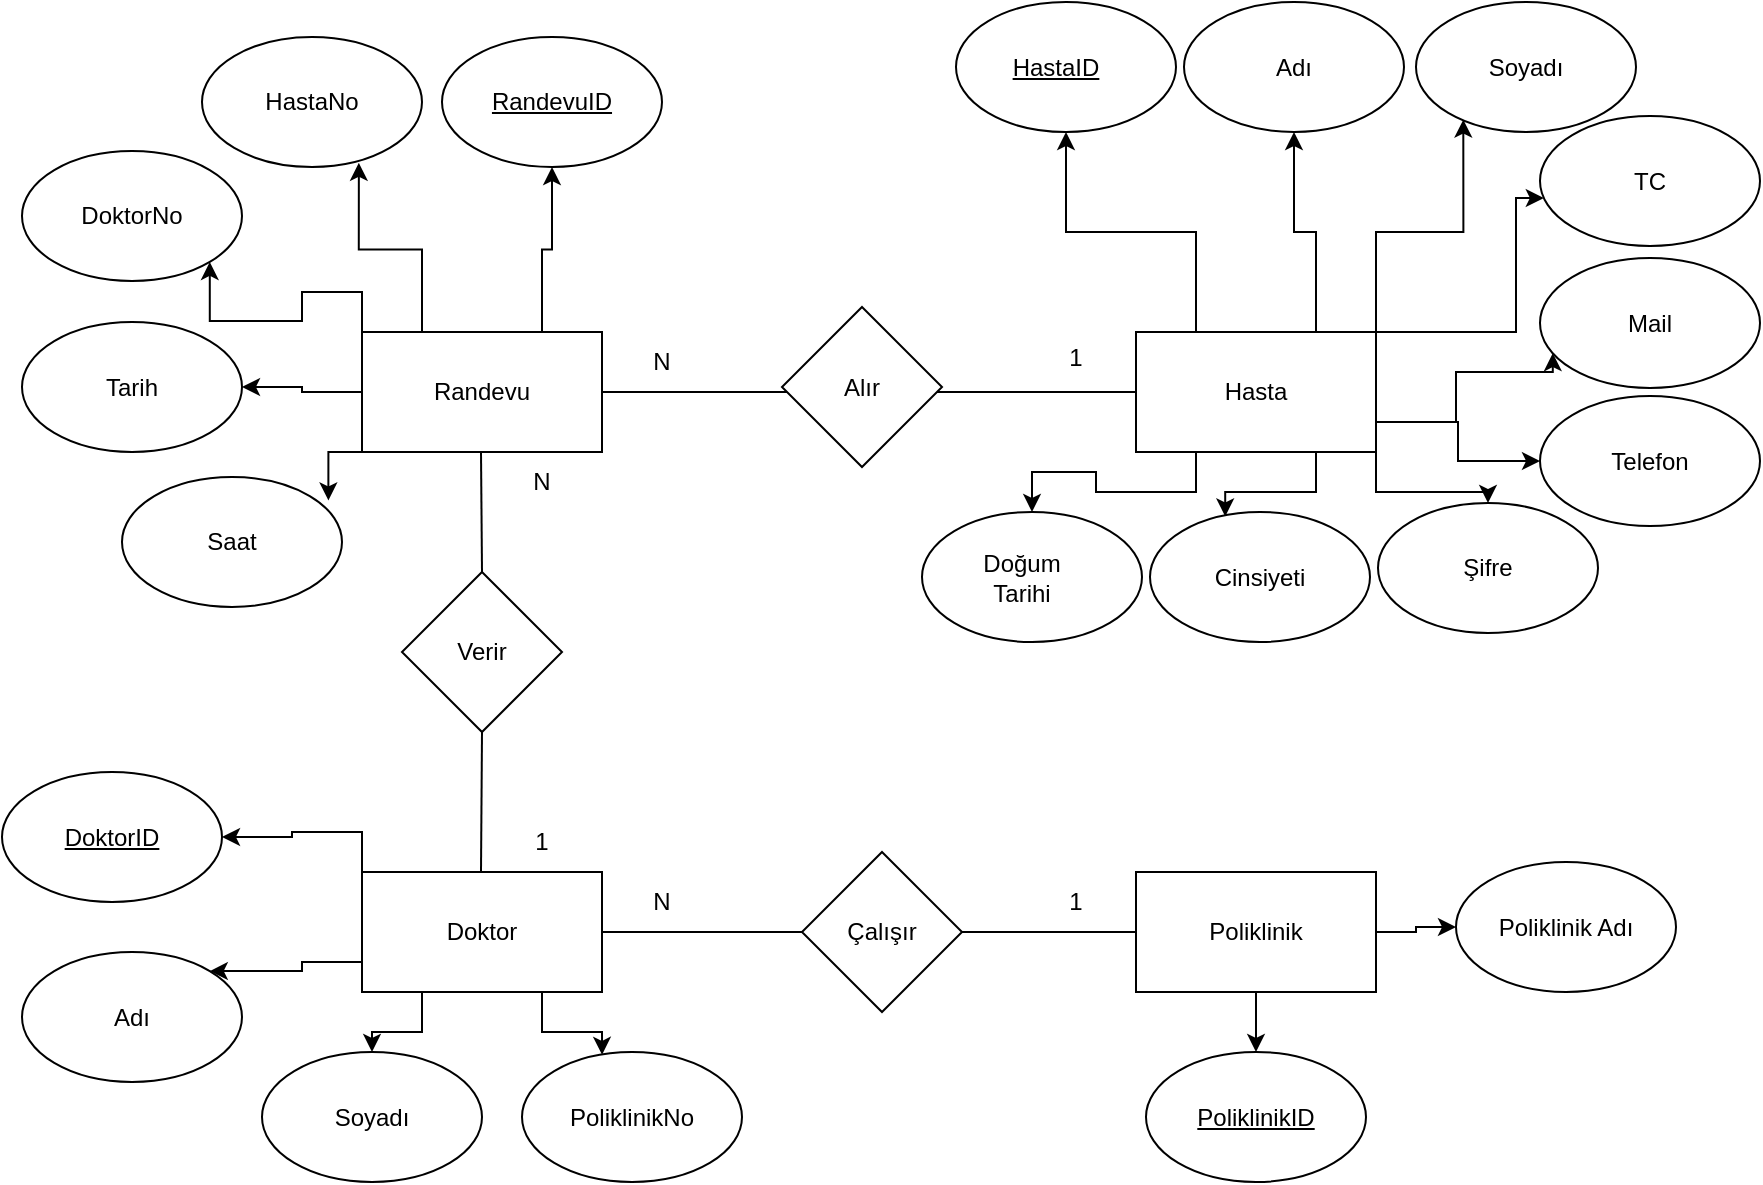 <mxfile version="21.3.8" type="device">
  <diagram id="R2lEEEUBdFMjLlhIrx00" name="Page-1">
    <mxGraphModel dx="1900" dy="1681" grid="1" gridSize="10" guides="1" tooltips="1" connect="1" arrows="1" fold="1" page="1" pageScale="1" pageWidth="850" pageHeight="1100" math="0" shadow="0" extFonts="Permanent Marker^https://fonts.googleapis.com/css?family=Permanent+Marker">
      <root>
        <mxCell id="0" />
        <mxCell id="1" parent="0" />
        <mxCell id="nm9Y7-KqH_ktyWoFINpY-71" style="edgeStyle=orthogonalEdgeStyle;rounded=0;orthogonalLoop=1;jettySize=auto;html=1;exitX=0.75;exitY=0;exitDx=0;exitDy=0;" edge="1" parent="1" source="nm9Y7-KqH_ktyWoFINpY-1" target="nm9Y7-KqH_ktyWoFINpY-66">
          <mxGeometry relative="1" as="geometry" />
        </mxCell>
        <mxCell id="nm9Y7-KqH_ktyWoFINpY-72" style="edgeStyle=orthogonalEdgeStyle;rounded=0;orthogonalLoop=1;jettySize=auto;html=1;exitX=0.25;exitY=0;exitDx=0;exitDy=0;entryX=0.713;entryY=0.968;entryDx=0;entryDy=0;entryPerimeter=0;" edge="1" parent="1" source="nm9Y7-KqH_ktyWoFINpY-1" target="nm9Y7-KqH_ktyWoFINpY-67">
          <mxGeometry relative="1" as="geometry" />
        </mxCell>
        <mxCell id="nm9Y7-KqH_ktyWoFINpY-73" style="edgeStyle=orthogonalEdgeStyle;rounded=0;orthogonalLoop=1;jettySize=auto;html=1;exitX=0;exitY=0;exitDx=0;exitDy=0;entryX=1;entryY=1;entryDx=0;entryDy=0;" edge="1" parent="1" source="nm9Y7-KqH_ktyWoFINpY-1" target="nm9Y7-KqH_ktyWoFINpY-68">
          <mxGeometry relative="1" as="geometry" />
        </mxCell>
        <mxCell id="nm9Y7-KqH_ktyWoFINpY-74" style="edgeStyle=orthogonalEdgeStyle;rounded=0;orthogonalLoop=1;jettySize=auto;html=1;exitX=0;exitY=0.5;exitDx=0;exitDy=0;entryX=1;entryY=0.5;entryDx=0;entryDy=0;" edge="1" parent="1" source="nm9Y7-KqH_ktyWoFINpY-1" target="nm9Y7-KqH_ktyWoFINpY-69">
          <mxGeometry relative="1" as="geometry" />
        </mxCell>
        <mxCell id="nm9Y7-KqH_ktyWoFINpY-75" style="edgeStyle=orthogonalEdgeStyle;rounded=0;orthogonalLoop=1;jettySize=auto;html=1;exitX=0;exitY=1;exitDx=0;exitDy=0;entryX=0.938;entryY=0.18;entryDx=0;entryDy=0;entryPerimeter=0;" edge="1" parent="1" source="nm9Y7-KqH_ktyWoFINpY-1" target="nm9Y7-KqH_ktyWoFINpY-70">
          <mxGeometry relative="1" as="geometry" />
        </mxCell>
        <mxCell id="nm9Y7-KqH_ktyWoFINpY-1" value="" style="rounded=0;whiteSpace=wrap;html=1;" vertex="1" parent="1">
          <mxGeometry x="120" y="100" width="120" height="60" as="geometry" />
        </mxCell>
        <mxCell id="nm9Y7-KqH_ktyWoFINpY-38" style="edgeStyle=orthogonalEdgeStyle;rounded=0;orthogonalLoop=1;jettySize=auto;html=1;exitX=0.25;exitY=0;exitDx=0;exitDy=0;entryX=0.5;entryY=1;entryDx=0;entryDy=0;" edge="1" parent="1" source="nm9Y7-KqH_ktyWoFINpY-2" target="nm9Y7-KqH_ktyWoFINpY-35">
          <mxGeometry relative="1" as="geometry" />
        </mxCell>
        <mxCell id="nm9Y7-KqH_ktyWoFINpY-39" style="edgeStyle=orthogonalEdgeStyle;rounded=0;orthogonalLoop=1;jettySize=auto;html=1;exitX=0.75;exitY=0;exitDx=0;exitDy=0;entryX=0.5;entryY=1;entryDx=0;entryDy=0;" edge="1" parent="1" source="nm9Y7-KqH_ktyWoFINpY-2" target="nm9Y7-KqH_ktyWoFINpY-33">
          <mxGeometry relative="1" as="geometry" />
        </mxCell>
        <mxCell id="nm9Y7-KqH_ktyWoFINpY-41" style="edgeStyle=orthogonalEdgeStyle;rounded=0;orthogonalLoop=1;jettySize=auto;html=1;exitX=1;exitY=0.25;exitDx=0;exitDy=0;" edge="1" parent="1" source="nm9Y7-KqH_ktyWoFINpY-2" target="nm9Y7-KqH_ktyWoFINpY-29">
          <mxGeometry relative="1" as="geometry">
            <Array as="points">
              <mxPoint x="627" y="100" />
              <mxPoint x="697" y="100" />
              <mxPoint x="697" y="33" />
            </Array>
          </mxGeometry>
        </mxCell>
        <mxCell id="nm9Y7-KqH_ktyWoFINpY-42" style="edgeStyle=orthogonalEdgeStyle;rounded=0;orthogonalLoop=1;jettySize=auto;html=1;exitX=1;exitY=0.75;exitDx=0;exitDy=0;entryX=0.058;entryY=0.732;entryDx=0;entryDy=0;entryPerimeter=0;" edge="1" parent="1" source="nm9Y7-KqH_ktyWoFINpY-2" target="nm9Y7-KqH_ktyWoFINpY-36">
          <mxGeometry relative="1" as="geometry">
            <Array as="points">
              <mxPoint x="667" y="145" />
              <mxPoint x="667" y="120" />
              <mxPoint x="715" y="120" />
            </Array>
          </mxGeometry>
        </mxCell>
        <mxCell id="nm9Y7-KqH_ktyWoFINpY-44" style="edgeStyle=orthogonalEdgeStyle;rounded=0;orthogonalLoop=1;jettySize=auto;html=1;exitX=0.75;exitY=1;exitDx=0;exitDy=0;entryX=0.342;entryY=0.034;entryDx=0;entryDy=0;entryPerimeter=0;" edge="1" parent="1" source="nm9Y7-KqH_ktyWoFINpY-2" target="nm9Y7-KqH_ktyWoFINpY-31">
          <mxGeometry relative="1" as="geometry" />
        </mxCell>
        <mxCell id="nm9Y7-KqH_ktyWoFINpY-45" style="edgeStyle=orthogonalEdgeStyle;rounded=0;orthogonalLoop=1;jettySize=auto;html=1;exitX=0.25;exitY=1;exitDx=0;exitDy=0;" edge="1" parent="1" source="nm9Y7-KqH_ktyWoFINpY-2" target="nm9Y7-KqH_ktyWoFINpY-34">
          <mxGeometry relative="1" as="geometry" />
        </mxCell>
        <mxCell id="nm9Y7-KqH_ktyWoFINpY-56" style="edgeStyle=orthogonalEdgeStyle;rounded=0;orthogonalLoop=1;jettySize=auto;html=1;exitX=1;exitY=0;exitDx=0;exitDy=0;entryX=0.215;entryY=0.905;entryDx=0;entryDy=0;entryPerimeter=0;" edge="1" parent="1" source="nm9Y7-KqH_ktyWoFINpY-2" target="nm9Y7-KqH_ktyWoFINpY-32">
          <mxGeometry relative="1" as="geometry" />
        </mxCell>
        <mxCell id="nm9Y7-KqH_ktyWoFINpY-58" style="edgeStyle=orthogonalEdgeStyle;rounded=0;orthogonalLoop=1;jettySize=auto;html=1;exitX=1;exitY=1;exitDx=0;exitDy=0;entryX=0.5;entryY=0;entryDx=0;entryDy=0;" edge="1" parent="1" source="nm9Y7-KqH_ktyWoFINpY-2" target="nm9Y7-KqH_ktyWoFINpY-54">
          <mxGeometry relative="1" as="geometry">
            <Array as="points">
              <mxPoint x="627" y="180" />
              <mxPoint x="683" y="180" />
            </Array>
          </mxGeometry>
        </mxCell>
        <mxCell id="nm9Y7-KqH_ktyWoFINpY-59" style="edgeStyle=orthogonalEdgeStyle;rounded=0;orthogonalLoop=1;jettySize=auto;html=1;exitX=1;exitY=0.75;exitDx=0;exitDy=0;" edge="1" parent="1" source="nm9Y7-KqH_ktyWoFINpY-2" target="nm9Y7-KqH_ktyWoFINpY-30">
          <mxGeometry relative="1" as="geometry" />
        </mxCell>
        <mxCell id="nm9Y7-KqH_ktyWoFINpY-2" value="" style="rounded=0;whiteSpace=wrap;html=1;" vertex="1" parent="1">
          <mxGeometry x="507" y="100" width="120" height="60" as="geometry" />
        </mxCell>
        <mxCell id="nm9Y7-KqH_ktyWoFINpY-76" style="edgeStyle=orthogonalEdgeStyle;rounded=0;orthogonalLoop=1;jettySize=auto;html=1;exitX=0;exitY=0;exitDx=0;exitDy=0;" edge="1" parent="1" source="nm9Y7-KqH_ktyWoFINpY-3" target="nm9Y7-KqH_ktyWoFINpY-65">
          <mxGeometry relative="1" as="geometry" />
        </mxCell>
        <mxCell id="nm9Y7-KqH_ktyWoFINpY-77" style="edgeStyle=orthogonalEdgeStyle;rounded=0;orthogonalLoop=1;jettySize=auto;html=1;exitX=0;exitY=0.75;exitDx=0;exitDy=0;entryX=1;entryY=0;entryDx=0;entryDy=0;" edge="1" parent="1" source="nm9Y7-KqH_ktyWoFINpY-3" target="nm9Y7-KqH_ktyWoFINpY-64">
          <mxGeometry relative="1" as="geometry" />
        </mxCell>
        <mxCell id="nm9Y7-KqH_ktyWoFINpY-78" style="edgeStyle=orthogonalEdgeStyle;rounded=0;orthogonalLoop=1;jettySize=auto;html=1;exitX=0.25;exitY=1;exitDx=0;exitDy=0;" edge="1" parent="1" source="nm9Y7-KqH_ktyWoFINpY-3" target="nm9Y7-KqH_ktyWoFINpY-63">
          <mxGeometry relative="1" as="geometry" />
        </mxCell>
        <mxCell id="nm9Y7-KqH_ktyWoFINpY-79" style="edgeStyle=orthogonalEdgeStyle;rounded=0;orthogonalLoop=1;jettySize=auto;html=1;exitX=0.75;exitY=1;exitDx=0;exitDy=0;entryX=0.364;entryY=0.022;entryDx=0;entryDy=0;entryPerimeter=0;" edge="1" parent="1" source="nm9Y7-KqH_ktyWoFINpY-3" target="nm9Y7-KqH_ktyWoFINpY-62">
          <mxGeometry relative="1" as="geometry" />
        </mxCell>
        <mxCell id="nm9Y7-KqH_ktyWoFINpY-3" value="" style="rounded=0;whiteSpace=wrap;html=1;" vertex="1" parent="1">
          <mxGeometry x="120" y="370" width="120" height="60" as="geometry" />
        </mxCell>
        <mxCell id="nm9Y7-KqH_ktyWoFINpY-60" style="edgeStyle=orthogonalEdgeStyle;rounded=0;orthogonalLoop=1;jettySize=auto;html=1;exitX=0.5;exitY=1;exitDx=0;exitDy=0;entryX=0.5;entryY=0;entryDx=0;entryDy=0;" edge="1" parent="1" source="nm9Y7-KqH_ktyWoFINpY-4" target="nm9Y7-KqH_ktyWoFINpY-28">
          <mxGeometry relative="1" as="geometry" />
        </mxCell>
        <mxCell id="nm9Y7-KqH_ktyWoFINpY-61" style="edgeStyle=orthogonalEdgeStyle;rounded=0;orthogonalLoop=1;jettySize=auto;html=1;exitX=1;exitY=0.5;exitDx=0;exitDy=0;entryX=0;entryY=0.5;entryDx=0;entryDy=0;" edge="1" parent="1" source="nm9Y7-KqH_ktyWoFINpY-4" target="nm9Y7-KqH_ktyWoFINpY-27">
          <mxGeometry relative="1" as="geometry" />
        </mxCell>
        <mxCell id="nm9Y7-KqH_ktyWoFINpY-4" value="" style="rounded=0;whiteSpace=wrap;html=1;" vertex="1" parent="1">
          <mxGeometry x="507" y="370" width="120" height="60" as="geometry" />
        </mxCell>
        <mxCell id="nm9Y7-KqH_ktyWoFINpY-5" value="" style="rhombus;whiteSpace=wrap;html=1;rounded=0;" vertex="1" parent="1">
          <mxGeometry x="140" y="220" width="80" height="80" as="geometry" />
        </mxCell>
        <mxCell id="nm9Y7-KqH_ktyWoFINpY-8" value="" style="endArrow=none;html=1;rounded=0;entryX=1;entryY=0.5;entryDx=0;entryDy=0;exitX=0;exitY=0.5;exitDx=0;exitDy=0;" edge="1" parent="1" source="nm9Y7-KqH_ktyWoFINpY-2" target="nm9Y7-KqH_ktyWoFINpY-1">
          <mxGeometry width="50" height="50" relative="1" as="geometry">
            <mxPoint x="260" y="150" as="sourcePoint" />
            <mxPoint x="260" y="110" as="targetPoint" />
          </mxGeometry>
        </mxCell>
        <mxCell id="nm9Y7-KqH_ktyWoFINpY-9" value="" style="endArrow=none;html=1;rounded=0;entryX=0.5;entryY=1;entryDx=0;entryDy=0;exitX=0.5;exitY=0;exitDx=0;exitDy=0;" edge="1" parent="1" source="nm9Y7-KqH_ktyWoFINpY-5">
          <mxGeometry width="50" height="50" relative="1" as="geometry">
            <mxPoint x="179.5" y="200" as="sourcePoint" />
            <mxPoint x="179.5" y="160" as="targetPoint" />
          </mxGeometry>
        </mxCell>
        <mxCell id="nm9Y7-KqH_ktyWoFINpY-10" value="" style="endArrow=none;html=1;rounded=0;entryX=0.5;entryY=1;entryDx=0;entryDy=0;exitX=0.5;exitY=0;exitDx=0;exitDy=0;" edge="1" parent="1" target="nm9Y7-KqH_ktyWoFINpY-5">
          <mxGeometry width="50" height="50" relative="1" as="geometry">
            <mxPoint x="179.5" y="370" as="sourcePoint" />
            <mxPoint x="179.5" y="330" as="targetPoint" />
          </mxGeometry>
        </mxCell>
        <mxCell id="nm9Y7-KqH_ktyWoFINpY-6" value="" style="rhombus;whiteSpace=wrap;html=1;rounded=0;" vertex="1" parent="1">
          <mxGeometry x="330" y="87.5" width="80" height="80" as="geometry" />
        </mxCell>
        <mxCell id="nm9Y7-KqH_ktyWoFINpY-12" value="Randevu" style="text;html=1;strokeColor=none;fillColor=none;align=center;verticalAlign=middle;whiteSpace=wrap;rounded=0;strokeWidth=2;fontStyle=0;" vertex="1" parent="1">
          <mxGeometry x="150" y="115" width="60" height="30" as="geometry" />
        </mxCell>
        <mxCell id="nm9Y7-KqH_ktyWoFINpY-13" value="Doktor" style="text;html=1;strokeColor=none;fillColor=none;align=center;verticalAlign=middle;whiteSpace=wrap;rounded=0;strokeWidth=2;fontStyle=0;" vertex="1" parent="1">
          <mxGeometry x="150" y="385" width="60" height="30" as="geometry" />
        </mxCell>
        <mxCell id="nm9Y7-KqH_ktyWoFINpY-14" value="Poliklinik" style="text;html=1;strokeColor=none;fillColor=none;align=center;verticalAlign=middle;whiteSpace=wrap;rounded=0;strokeWidth=2;fontStyle=0;" vertex="1" parent="1">
          <mxGeometry x="537" y="385" width="60" height="30" as="geometry" />
        </mxCell>
        <mxCell id="nm9Y7-KqH_ktyWoFINpY-15" value="Hasta" style="text;html=1;strokeColor=none;fillColor=none;align=center;verticalAlign=middle;whiteSpace=wrap;rounded=0;strokeWidth=2;fontStyle=0;" vertex="1" parent="1">
          <mxGeometry x="537" y="115" width="60" height="30" as="geometry" />
        </mxCell>
        <mxCell id="nm9Y7-KqH_ktyWoFINpY-20" value="" style="endArrow=none;html=1;rounded=0;exitX=1;exitY=0.5;exitDx=0;exitDy=0;entryX=0;entryY=0.5;entryDx=0;entryDy=0;" edge="1" parent="1" source="nm9Y7-KqH_ktyWoFINpY-21" target="nm9Y7-KqH_ktyWoFINpY-4">
          <mxGeometry width="50" height="50" relative="1" as="geometry">
            <mxPoint x="480" y="380" as="sourcePoint" />
            <mxPoint x="530" y="330" as="targetPoint" />
          </mxGeometry>
        </mxCell>
        <mxCell id="nm9Y7-KqH_ktyWoFINpY-22" value="" style="endArrow=none;html=1;rounded=0;exitX=1;exitY=0.5;exitDx=0;exitDy=0;entryX=0;entryY=0.5;entryDx=0;entryDy=0;" edge="1" parent="1" source="nm9Y7-KqH_ktyWoFINpY-3" target="nm9Y7-KqH_ktyWoFINpY-21">
          <mxGeometry width="50" height="50" relative="1" as="geometry">
            <mxPoint x="240" y="400" as="sourcePoint" />
            <mxPoint x="400" y="400" as="targetPoint" />
          </mxGeometry>
        </mxCell>
        <mxCell id="nm9Y7-KqH_ktyWoFINpY-21" value="" style="rhombus;whiteSpace=wrap;html=1;rounded=0;" vertex="1" parent="1">
          <mxGeometry x="340" y="360" width="80" height="80" as="geometry" />
        </mxCell>
        <mxCell id="nm9Y7-KqH_ktyWoFINpY-23" value="Çalışır" style="text;html=1;strokeColor=none;fillColor=none;align=center;verticalAlign=middle;whiteSpace=wrap;rounded=0;" vertex="1" parent="1">
          <mxGeometry x="350" y="385" width="60" height="30" as="geometry" />
        </mxCell>
        <mxCell id="nm9Y7-KqH_ktyWoFINpY-24" value="Alır" style="text;html=1;strokeColor=none;fillColor=none;align=center;verticalAlign=middle;whiteSpace=wrap;rounded=0;" vertex="1" parent="1">
          <mxGeometry x="340" y="112.5" width="60" height="30" as="geometry" />
        </mxCell>
        <mxCell id="nm9Y7-KqH_ktyWoFINpY-25" value="Verir" style="text;html=1;strokeColor=none;fillColor=none;align=center;verticalAlign=middle;whiteSpace=wrap;rounded=0;" vertex="1" parent="1">
          <mxGeometry x="150" y="245" width="60" height="30" as="geometry" />
        </mxCell>
        <mxCell id="nm9Y7-KqH_ktyWoFINpY-27" value="Poliklinik Adı" style="ellipse;whiteSpace=wrap;html=1;rounded=0;" vertex="1" parent="1">
          <mxGeometry x="667" y="365" width="110" height="65" as="geometry" />
        </mxCell>
        <mxCell id="nm9Y7-KqH_ktyWoFINpY-28" value="&lt;u&gt;PoliklinikID&lt;/u&gt;" style="ellipse;whiteSpace=wrap;html=1;rounded=0;" vertex="1" parent="1">
          <mxGeometry x="512" y="460" width="110" height="65" as="geometry" />
        </mxCell>
        <mxCell id="nm9Y7-KqH_ktyWoFINpY-29" value="" style="ellipse;whiteSpace=wrap;html=1;rounded=0;" vertex="1" parent="1">
          <mxGeometry x="709" y="-8" width="110" height="65" as="geometry" />
        </mxCell>
        <mxCell id="nm9Y7-KqH_ktyWoFINpY-30" value="" style="ellipse;whiteSpace=wrap;html=1;rounded=0;" vertex="1" parent="1">
          <mxGeometry x="709" y="132" width="110" height="65" as="geometry" />
        </mxCell>
        <mxCell id="nm9Y7-KqH_ktyWoFINpY-31" value="" style="ellipse;whiteSpace=wrap;html=1;rounded=0;" vertex="1" parent="1">
          <mxGeometry x="514" y="190" width="110" height="65" as="geometry" />
        </mxCell>
        <mxCell id="nm9Y7-KqH_ktyWoFINpY-32" value="" style="ellipse;whiteSpace=wrap;html=1;rounded=0;" vertex="1" parent="1">
          <mxGeometry x="647" y="-65" width="110" height="65" as="geometry" />
        </mxCell>
        <mxCell id="nm9Y7-KqH_ktyWoFINpY-33" value="" style="ellipse;whiteSpace=wrap;html=1;rounded=0;" vertex="1" parent="1">
          <mxGeometry x="531" y="-65" width="110" height="65" as="geometry" />
        </mxCell>
        <mxCell id="nm9Y7-KqH_ktyWoFINpY-34" value="" style="ellipse;whiteSpace=wrap;html=1;rounded=0;" vertex="1" parent="1">
          <mxGeometry x="400" y="190" width="110" height="65" as="geometry" />
        </mxCell>
        <mxCell id="nm9Y7-KqH_ktyWoFINpY-35" value="" style="ellipse;whiteSpace=wrap;html=1;rounded=0;" vertex="1" parent="1">
          <mxGeometry x="417" y="-65" width="110" height="65" as="geometry" />
        </mxCell>
        <mxCell id="nm9Y7-KqH_ktyWoFINpY-36" value="" style="ellipse;whiteSpace=wrap;html=1;rounded=0;" vertex="1" parent="1">
          <mxGeometry x="709" y="63" width="110" height="65" as="geometry" />
        </mxCell>
        <mxCell id="nm9Y7-KqH_ktyWoFINpY-46" value="&lt;u&gt;HastaID&lt;/u&gt;" style="text;html=1;strokeColor=none;fillColor=none;align=center;verticalAlign=middle;whiteSpace=wrap;rounded=0;" vertex="1" parent="1">
          <mxGeometry x="437" y="-47.5" width="60" height="30" as="geometry" />
        </mxCell>
        <mxCell id="nm9Y7-KqH_ktyWoFINpY-47" value="Adı" style="text;html=1;strokeColor=none;fillColor=none;align=center;verticalAlign=middle;whiteSpace=wrap;rounded=0;" vertex="1" parent="1">
          <mxGeometry x="556" y="-47.5" width="60" height="30" as="geometry" />
        </mxCell>
        <mxCell id="nm9Y7-KqH_ktyWoFINpY-48" value="Soyadı" style="text;html=1;strokeColor=none;fillColor=none;align=center;verticalAlign=middle;whiteSpace=wrap;rounded=0;" vertex="1" parent="1">
          <mxGeometry x="672" y="-47.5" width="60" height="30" as="geometry" />
        </mxCell>
        <mxCell id="nm9Y7-KqH_ktyWoFINpY-49" value="TC" style="text;html=1;strokeColor=none;fillColor=none;align=center;verticalAlign=middle;whiteSpace=wrap;rounded=0;" vertex="1" parent="1">
          <mxGeometry x="734" y="9.5" width="60" height="30" as="geometry" />
        </mxCell>
        <mxCell id="nm9Y7-KqH_ktyWoFINpY-50" value="Mail" style="text;html=1;strokeColor=none;fillColor=none;align=center;verticalAlign=middle;whiteSpace=wrap;rounded=0;" vertex="1" parent="1">
          <mxGeometry x="734" y="80.5" width="60" height="30" as="geometry" />
        </mxCell>
        <mxCell id="nm9Y7-KqH_ktyWoFINpY-51" value="Telefon" style="text;html=1;strokeColor=none;fillColor=none;align=center;verticalAlign=middle;whiteSpace=wrap;rounded=0;" vertex="1" parent="1">
          <mxGeometry x="734" y="149.5" width="60" height="30" as="geometry" />
        </mxCell>
        <mxCell id="nm9Y7-KqH_ktyWoFINpY-52" value="Cinsiyeti" style="text;html=1;strokeColor=none;fillColor=none;align=center;verticalAlign=middle;whiteSpace=wrap;rounded=0;" vertex="1" parent="1">
          <mxGeometry x="539" y="207.5" width="60" height="30" as="geometry" />
        </mxCell>
        <mxCell id="nm9Y7-KqH_ktyWoFINpY-53" value="Doğum Tarihi" style="text;html=1;strokeColor=none;fillColor=none;align=center;verticalAlign=middle;whiteSpace=wrap;rounded=0;" vertex="1" parent="1">
          <mxGeometry x="420" y="207.5" width="60" height="30" as="geometry" />
        </mxCell>
        <mxCell id="nm9Y7-KqH_ktyWoFINpY-54" value="" style="ellipse;whiteSpace=wrap;html=1;rounded=0;" vertex="1" parent="1">
          <mxGeometry x="628" y="185.5" width="110" height="65" as="geometry" />
        </mxCell>
        <mxCell id="nm9Y7-KqH_ktyWoFINpY-55" value="Şifre" style="text;html=1;strokeColor=none;fillColor=none;align=center;verticalAlign=middle;whiteSpace=wrap;rounded=0;" vertex="1" parent="1">
          <mxGeometry x="653" y="203" width="60" height="30" as="geometry" />
        </mxCell>
        <mxCell id="nm9Y7-KqH_ktyWoFINpY-62" value="PoliklinikNo" style="ellipse;whiteSpace=wrap;html=1;rounded=0;" vertex="1" parent="1">
          <mxGeometry x="200" y="460" width="110" height="65" as="geometry" />
        </mxCell>
        <mxCell id="nm9Y7-KqH_ktyWoFINpY-63" value="Soyadı" style="ellipse;whiteSpace=wrap;html=1;rounded=0;" vertex="1" parent="1">
          <mxGeometry x="70" y="460" width="110" height="65" as="geometry" />
        </mxCell>
        <mxCell id="nm9Y7-KqH_ktyWoFINpY-64" value="Adı" style="ellipse;whiteSpace=wrap;html=1;rounded=0;" vertex="1" parent="1">
          <mxGeometry x="-50" y="410" width="110" height="65" as="geometry" />
        </mxCell>
        <mxCell id="nm9Y7-KqH_ktyWoFINpY-65" value="&lt;u&gt;DoktorID&lt;/u&gt;" style="ellipse;whiteSpace=wrap;html=1;rounded=0;" vertex="1" parent="1">
          <mxGeometry x="-60" y="320" width="110" height="65" as="geometry" />
        </mxCell>
        <mxCell id="nm9Y7-KqH_ktyWoFINpY-66" value="&lt;u&gt;RandevuID&lt;/u&gt;" style="ellipse;whiteSpace=wrap;html=1;rounded=0;" vertex="1" parent="1">
          <mxGeometry x="160" y="-47.5" width="110" height="65" as="geometry" />
        </mxCell>
        <mxCell id="nm9Y7-KqH_ktyWoFINpY-67" value="HastaNo" style="ellipse;whiteSpace=wrap;html=1;rounded=0;" vertex="1" parent="1">
          <mxGeometry x="40" y="-47.5" width="110" height="65" as="geometry" />
        </mxCell>
        <mxCell id="nm9Y7-KqH_ktyWoFINpY-68" value="DoktorNo" style="ellipse;whiteSpace=wrap;html=1;rounded=0;" vertex="1" parent="1">
          <mxGeometry x="-50" y="9.5" width="110" height="65" as="geometry" />
        </mxCell>
        <mxCell id="nm9Y7-KqH_ktyWoFINpY-69" value="Tarih" style="ellipse;whiteSpace=wrap;html=1;rounded=0;" vertex="1" parent="1">
          <mxGeometry x="-50" y="95" width="110" height="65" as="geometry" />
        </mxCell>
        <mxCell id="nm9Y7-KqH_ktyWoFINpY-70" value="Saat" style="ellipse;whiteSpace=wrap;html=1;rounded=0;" vertex="1" parent="1">
          <mxGeometry y="172.5" width="110" height="65" as="geometry" />
        </mxCell>
        <mxCell id="nm9Y7-KqH_ktyWoFINpY-82" value="N" style="text;html=1;strokeColor=none;fillColor=none;align=center;verticalAlign=middle;whiteSpace=wrap;rounded=0;" vertex="1" parent="1">
          <mxGeometry x="240" y="100" width="60" height="30" as="geometry" />
        </mxCell>
        <mxCell id="nm9Y7-KqH_ktyWoFINpY-83" value="1" style="text;html=1;strokeColor=none;fillColor=none;align=center;verticalAlign=middle;whiteSpace=wrap;rounded=0;" vertex="1" parent="1">
          <mxGeometry x="447" y="98" width="60" height="30" as="geometry" />
        </mxCell>
        <mxCell id="nm9Y7-KqH_ktyWoFINpY-84" value="N" style="text;html=1;strokeColor=none;fillColor=none;align=center;verticalAlign=middle;whiteSpace=wrap;rounded=0;" vertex="1" parent="1">
          <mxGeometry x="180" y="160" width="60" height="30" as="geometry" />
        </mxCell>
        <mxCell id="nm9Y7-KqH_ktyWoFINpY-85" value="1" style="text;html=1;strokeColor=none;fillColor=none;align=center;verticalAlign=middle;whiteSpace=wrap;rounded=0;" vertex="1" parent="1">
          <mxGeometry x="180" y="340" width="60" height="30" as="geometry" />
        </mxCell>
        <mxCell id="nm9Y7-KqH_ktyWoFINpY-86" value="1" style="text;html=1;strokeColor=none;fillColor=none;align=center;verticalAlign=middle;whiteSpace=wrap;rounded=0;" vertex="1" parent="1">
          <mxGeometry x="447" y="370" width="60" height="30" as="geometry" />
        </mxCell>
        <mxCell id="nm9Y7-KqH_ktyWoFINpY-87" value="N" style="text;html=1;strokeColor=none;fillColor=none;align=center;verticalAlign=middle;whiteSpace=wrap;rounded=0;" vertex="1" parent="1">
          <mxGeometry x="240" y="370" width="60" height="30" as="geometry" />
        </mxCell>
      </root>
    </mxGraphModel>
  </diagram>
</mxfile>
